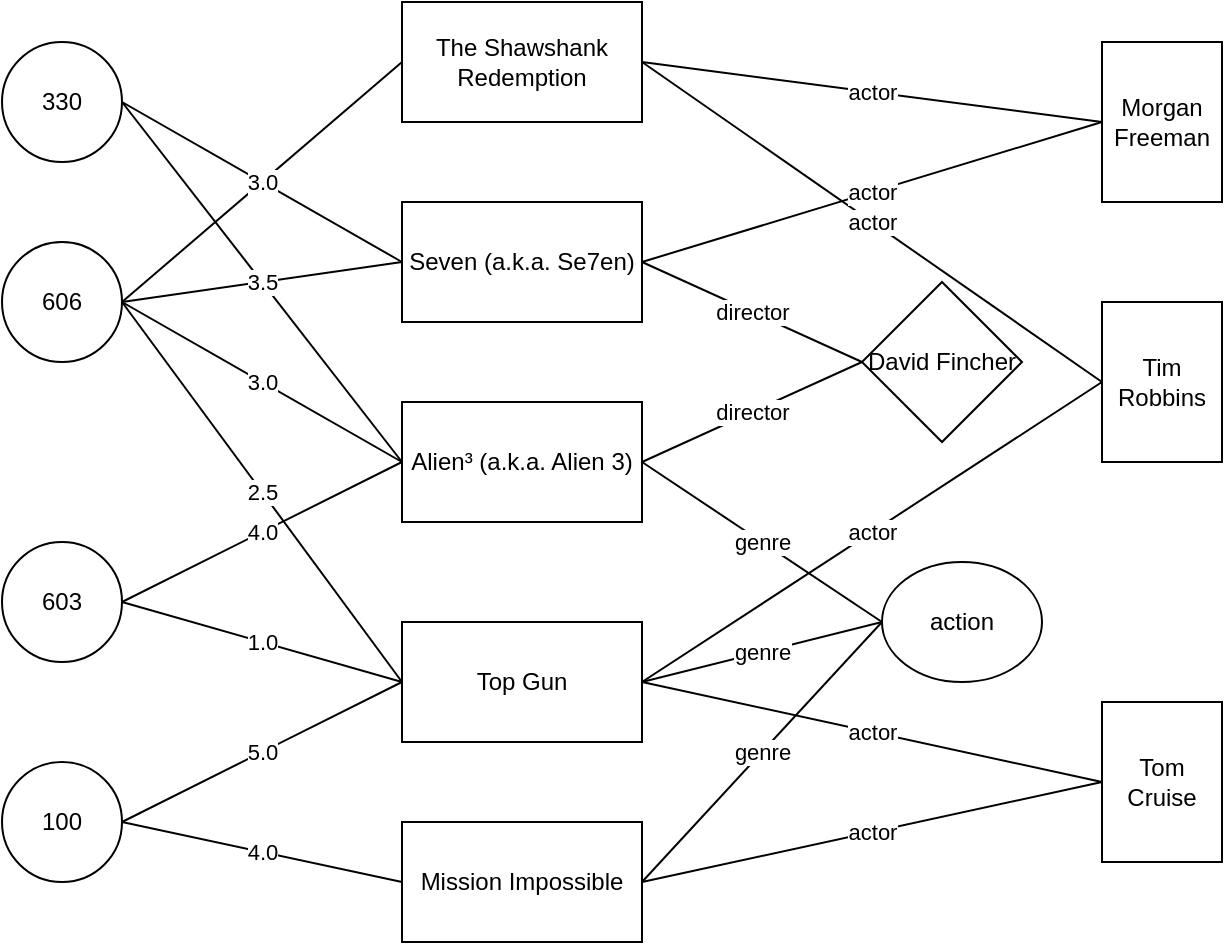 <mxfile version="24.5.2" type="device">
  <diagram name="Page-1" id="tDN93ayK5smFTUQpyIwZ">
    <mxGraphModel dx="1050" dy="572" grid="1" gridSize="10" guides="1" tooltips="1" connect="1" arrows="1" fold="1" page="1" pageScale="1" pageWidth="850" pageHeight="1100" math="0" shadow="0">
      <root>
        <mxCell id="0" />
        <mxCell id="1" parent="0" />
        <mxCell id="NhB40w6_6rxDh-pyn_V6-1" value="606" style="ellipse;whiteSpace=wrap;html=1;aspect=fixed;" vertex="1" parent="1">
          <mxGeometry x="30" y="180" width="60" height="60" as="geometry" />
        </mxCell>
        <mxCell id="NhB40w6_6rxDh-pyn_V6-2" value="330" style="ellipse;whiteSpace=wrap;html=1;aspect=fixed;" vertex="1" parent="1">
          <mxGeometry x="30" y="80" width="60" height="60" as="geometry" />
        </mxCell>
        <mxCell id="NhB40w6_6rxDh-pyn_V6-3" value="603" style="ellipse;whiteSpace=wrap;html=1;aspect=fixed;" vertex="1" parent="1">
          <mxGeometry x="30" y="330" width="60" height="60" as="geometry" />
        </mxCell>
        <mxCell id="NhB40w6_6rxDh-pyn_V6-5" value="Morgan Freeman" style="square;whiteSpace=wrap;html=1;" vertex="1" parent="1">
          <mxGeometry x="580" y="80" width="60" height="80" as="geometry" />
        </mxCell>
        <mxCell id="NhB40w6_6rxDh-pyn_V6-6" value="The Shawshank Redemption" style="rounded=0;whiteSpace=wrap;html=1;" vertex="1" parent="1">
          <mxGeometry x="230" y="60" width="120" height="60" as="geometry" />
        </mxCell>
        <mxCell id="NhB40w6_6rxDh-pyn_V6-7" value="Seven (a.k.a. Se7en)" style="rounded=0;whiteSpace=wrap;html=1;" vertex="1" parent="1">
          <mxGeometry x="230" y="160" width="120" height="60" as="geometry" />
        </mxCell>
        <mxCell id="NhB40w6_6rxDh-pyn_V6-8" value="Alien³ (a.k.a. Alien 3)" style="rounded=0;whiteSpace=wrap;html=1;" vertex="1" parent="1">
          <mxGeometry x="230" y="260" width="120" height="60" as="geometry" />
        </mxCell>
        <mxCell id="NhB40w6_6rxDh-pyn_V6-9" value="Top Gun" style="rounded=0;whiteSpace=wrap;html=1;" vertex="1" parent="1">
          <mxGeometry x="230" y="370" width="120" height="60" as="geometry" />
        </mxCell>
        <mxCell id="NhB40w6_6rxDh-pyn_V6-11" value="David Fincher" style="rhombus;whiteSpace=wrap;html=1;" vertex="1" parent="1">
          <mxGeometry x="460" y="200" width="80" height="80" as="geometry" />
        </mxCell>
        <mxCell id="NhB40w6_6rxDh-pyn_V6-12" value="Tim Robbins" style="square;whiteSpace=wrap;html=1;" vertex="1" parent="1">
          <mxGeometry x="580" y="210" width="60" height="80" as="geometry" />
        </mxCell>
        <mxCell id="NhB40w6_6rxDh-pyn_V6-13" value="Tom Cruise" style="square;whiteSpace=wrap;html=1;" vertex="1" parent="1">
          <mxGeometry x="580" y="410" width="60" height="80" as="geometry" />
        </mxCell>
        <mxCell id="NhB40w6_6rxDh-pyn_V6-15" value="actor" style="endArrow=none;html=1;rounded=0;entryX=1;entryY=0.5;entryDx=0;entryDy=0;exitX=0;exitY=0.5;exitDx=0;exitDy=0;" edge="1" parent="1" source="NhB40w6_6rxDh-pyn_V6-12" target="NhB40w6_6rxDh-pyn_V6-6">
          <mxGeometry width="50" height="50" relative="1" as="geometry">
            <mxPoint x="370" y="320" as="sourcePoint" />
            <mxPoint x="420" y="270" as="targetPoint" />
          </mxGeometry>
        </mxCell>
        <mxCell id="NhB40w6_6rxDh-pyn_V6-16" value="actor" style="endArrow=none;html=1;rounded=0;entryX=0;entryY=0.5;entryDx=0;entryDy=0;exitX=1;exitY=0.5;exitDx=0;exitDy=0;" edge="1" parent="1" source="NhB40w6_6rxDh-pyn_V6-9" target="NhB40w6_6rxDh-pyn_V6-12">
          <mxGeometry width="50" height="50" relative="1" as="geometry">
            <mxPoint x="370" y="320" as="sourcePoint" />
            <mxPoint x="420" y="270" as="targetPoint" />
          </mxGeometry>
        </mxCell>
        <mxCell id="NhB40w6_6rxDh-pyn_V6-18" value="director" style="endArrow=none;html=1;rounded=0;entryX=0;entryY=0.5;entryDx=0;entryDy=0;exitX=1;exitY=0.5;exitDx=0;exitDy=0;" edge="1" parent="1" source="NhB40w6_6rxDh-pyn_V6-7" target="NhB40w6_6rxDh-pyn_V6-11">
          <mxGeometry width="50" height="50" relative="1" as="geometry">
            <mxPoint x="370" y="460" as="sourcePoint" />
            <mxPoint x="600" y="350" as="targetPoint" />
          </mxGeometry>
        </mxCell>
        <mxCell id="NhB40w6_6rxDh-pyn_V6-19" value="director" style="endArrow=none;html=1;rounded=0;entryX=0;entryY=0.5;entryDx=0;entryDy=0;exitX=1;exitY=0.5;exitDx=0;exitDy=0;" edge="1" parent="1" source="NhB40w6_6rxDh-pyn_V6-8" target="NhB40w6_6rxDh-pyn_V6-11">
          <mxGeometry width="50" height="50" relative="1" as="geometry">
            <mxPoint x="380" y="470" as="sourcePoint" />
            <mxPoint x="610" y="360" as="targetPoint" />
          </mxGeometry>
        </mxCell>
        <mxCell id="NhB40w6_6rxDh-pyn_V6-20" value="actor" style="endArrow=none;html=1;rounded=0;entryX=0;entryY=0.5;entryDx=0;entryDy=0;exitX=1;exitY=0.5;exitDx=0;exitDy=0;" edge="1" parent="1" source="NhB40w6_6rxDh-pyn_V6-6" target="NhB40w6_6rxDh-pyn_V6-5">
          <mxGeometry width="50" height="50" relative="1" as="geometry">
            <mxPoint x="390" y="480" as="sourcePoint" />
            <mxPoint x="620" y="370" as="targetPoint" />
          </mxGeometry>
        </mxCell>
        <mxCell id="NhB40w6_6rxDh-pyn_V6-21" value="actor" style="endArrow=none;html=1;rounded=0;exitX=1;exitY=0.5;exitDx=0;exitDy=0;entryX=0;entryY=0.5;entryDx=0;entryDy=0;" edge="1" parent="1" source="NhB40w6_6rxDh-pyn_V6-7" target="NhB40w6_6rxDh-pyn_V6-5">
          <mxGeometry width="50" height="50" relative="1" as="geometry">
            <mxPoint x="400" y="490" as="sourcePoint" />
            <mxPoint x="550" y="180" as="targetPoint" />
          </mxGeometry>
        </mxCell>
        <mxCell id="NhB40w6_6rxDh-pyn_V6-23" value="actor" style="endArrow=none;html=1;rounded=0;exitX=1;exitY=0.5;exitDx=0;exitDy=0;entryX=0;entryY=0.5;entryDx=0;entryDy=0;" edge="1" parent="1" source="NhB40w6_6rxDh-pyn_V6-9" target="NhB40w6_6rxDh-pyn_V6-13">
          <mxGeometry width="50" height="50" relative="1" as="geometry">
            <mxPoint x="370" y="320" as="sourcePoint" />
            <mxPoint x="420" y="270" as="targetPoint" />
          </mxGeometry>
        </mxCell>
        <mxCell id="NhB40w6_6rxDh-pyn_V6-24" value="Mission Impossible" style="rounded=0;whiteSpace=wrap;html=1;" vertex="1" parent="1">
          <mxGeometry x="230" y="470" width="120" height="60" as="geometry" />
        </mxCell>
        <mxCell id="NhB40w6_6rxDh-pyn_V6-25" value="actor" style="endArrow=none;html=1;rounded=0;exitX=1;exitY=0.5;exitDx=0;exitDy=0;entryX=0;entryY=0.5;entryDx=0;entryDy=0;" edge="1" parent="1" source="NhB40w6_6rxDh-pyn_V6-24" target="NhB40w6_6rxDh-pyn_V6-13">
          <mxGeometry width="50" height="50" relative="1" as="geometry">
            <mxPoint x="370" y="480" as="sourcePoint" />
            <mxPoint x="570" y="540" as="targetPoint" />
          </mxGeometry>
        </mxCell>
        <mxCell id="NhB40w6_6rxDh-pyn_V6-26" value="100" style="ellipse;whiteSpace=wrap;html=1;aspect=fixed;" vertex="1" parent="1">
          <mxGeometry x="30" y="440" width="60" height="60" as="geometry" />
        </mxCell>
        <mxCell id="NhB40w6_6rxDh-pyn_V6-27" value="action" style="ellipse;whiteSpace=wrap;html=1;" vertex="1" parent="1">
          <mxGeometry x="470" y="340" width="80" height="60" as="geometry" />
        </mxCell>
        <mxCell id="NhB40w6_6rxDh-pyn_V6-28" value="genre" style="endArrow=none;html=1;rounded=0;entryX=0;entryY=0.5;entryDx=0;entryDy=0;exitX=1;exitY=0.5;exitDx=0;exitDy=0;" edge="1" parent="1" source="NhB40w6_6rxDh-pyn_V6-8" target="NhB40w6_6rxDh-pyn_V6-27">
          <mxGeometry width="50" height="50" relative="1" as="geometry">
            <mxPoint x="370" y="370" as="sourcePoint" />
            <mxPoint x="420" y="320" as="targetPoint" />
          </mxGeometry>
        </mxCell>
        <mxCell id="NhB40w6_6rxDh-pyn_V6-29" value="genre" style="endArrow=none;html=1;rounded=0;entryX=0;entryY=0.5;entryDx=0;entryDy=0;exitX=1;exitY=0.5;exitDx=0;exitDy=0;" edge="1" parent="1" source="NhB40w6_6rxDh-pyn_V6-9" target="NhB40w6_6rxDh-pyn_V6-27">
          <mxGeometry width="50" height="50" relative="1" as="geometry">
            <mxPoint x="370" y="370" as="sourcePoint" />
            <mxPoint x="420" y="320" as="targetPoint" />
          </mxGeometry>
        </mxCell>
        <mxCell id="NhB40w6_6rxDh-pyn_V6-30" value="genre" style="endArrow=none;html=1;rounded=0;entryX=0;entryY=0.5;entryDx=0;entryDy=0;exitX=1;exitY=0.5;exitDx=0;exitDy=0;" edge="1" parent="1" source="NhB40w6_6rxDh-pyn_V6-24" target="NhB40w6_6rxDh-pyn_V6-27">
          <mxGeometry width="50" height="50" relative="1" as="geometry">
            <mxPoint x="370" y="370" as="sourcePoint" />
            <mxPoint x="420" y="320" as="targetPoint" />
          </mxGeometry>
        </mxCell>
        <mxCell id="NhB40w6_6rxDh-pyn_V6-31" value="3.0" style="endArrow=none;html=1;rounded=0;entryX=0;entryY=0.5;entryDx=0;entryDy=0;exitX=1;exitY=0.5;exitDx=0;exitDy=0;" edge="1" parent="1" source="NhB40w6_6rxDh-pyn_V6-1" target="NhB40w6_6rxDh-pyn_V6-6">
          <mxGeometry width="50" height="50" relative="1" as="geometry">
            <mxPoint x="370" y="370" as="sourcePoint" />
            <mxPoint x="420" y="320" as="targetPoint" />
          </mxGeometry>
        </mxCell>
        <mxCell id="NhB40w6_6rxDh-pyn_V6-32" value="3.5" style="endArrow=none;html=1;rounded=0;entryX=0;entryY=0.5;entryDx=0;entryDy=0;exitX=1;exitY=0.5;exitDx=0;exitDy=0;" edge="1" parent="1" source="NhB40w6_6rxDh-pyn_V6-1" target="NhB40w6_6rxDh-pyn_V6-7">
          <mxGeometry width="50" height="50" relative="1" as="geometry">
            <mxPoint x="370" y="370" as="sourcePoint" />
            <mxPoint x="420" y="320" as="targetPoint" />
          </mxGeometry>
        </mxCell>
        <mxCell id="NhB40w6_6rxDh-pyn_V6-33" value="3.0" style="endArrow=none;html=1;rounded=0;entryX=1;entryY=0.5;entryDx=0;entryDy=0;exitX=0;exitY=0.5;exitDx=0;exitDy=0;" edge="1" parent="1" source="NhB40w6_6rxDh-pyn_V6-8" target="NhB40w6_6rxDh-pyn_V6-1">
          <mxGeometry width="50" height="50" relative="1" as="geometry">
            <mxPoint x="370" y="370" as="sourcePoint" />
            <mxPoint x="420" y="320" as="targetPoint" />
          </mxGeometry>
        </mxCell>
        <mxCell id="NhB40w6_6rxDh-pyn_V6-34" value="3.0" style="endArrow=none;html=1;rounded=0;entryX=0;entryY=0.5;entryDx=0;entryDy=0;exitX=1;exitY=0.5;exitDx=0;exitDy=0;" edge="1" parent="1" source="NhB40w6_6rxDh-pyn_V6-2" target="NhB40w6_6rxDh-pyn_V6-7">
          <mxGeometry width="50" height="50" relative="1" as="geometry">
            <mxPoint x="370" y="370" as="sourcePoint" />
            <mxPoint x="420" y="320" as="targetPoint" />
          </mxGeometry>
        </mxCell>
        <mxCell id="NhB40w6_6rxDh-pyn_V6-35" value="3.5" style="endArrow=none;html=1;rounded=0;entryX=0;entryY=0.5;entryDx=0;entryDy=0;exitX=1;exitY=0.5;exitDx=0;exitDy=0;" edge="1" parent="1" source="NhB40w6_6rxDh-pyn_V6-2" target="NhB40w6_6rxDh-pyn_V6-8">
          <mxGeometry width="50" height="50" relative="1" as="geometry">
            <mxPoint x="370" y="370" as="sourcePoint" />
            <mxPoint x="420" y="320" as="targetPoint" />
          </mxGeometry>
        </mxCell>
        <mxCell id="NhB40w6_6rxDh-pyn_V6-36" value="2.5" style="endArrow=none;html=1;rounded=0;entryX=1;entryY=0.5;entryDx=0;entryDy=0;exitX=0;exitY=0.5;exitDx=0;exitDy=0;" edge="1" parent="1" source="NhB40w6_6rxDh-pyn_V6-9" target="NhB40w6_6rxDh-pyn_V6-1">
          <mxGeometry width="50" height="50" relative="1" as="geometry">
            <mxPoint x="370" y="370" as="sourcePoint" />
            <mxPoint x="420" y="320" as="targetPoint" />
          </mxGeometry>
        </mxCell>
        <mxCell id="NhB40w6_6rxDh-pyn_V6-37" value="1.0" style="endArrow=none;html=1;rounded=0;exitX=0;exitY=0.5;exitDx=0;exitDy=0;entryX=1;entryY=0.5;entryDx=0;entryDy=0;" edge="1" parent="1" source="NhB40w6_6rxDh-pyn_V6-9" target="NhB40w6_6rxDh-pyn_V6-3">
          <mxGeometry width="50" height="50" relative="1" as="geometry">
            <mxPoint x="370" y="370" as="sourcePoint" />
            <mxPoint x="420" y="320" as="targetPoint" />
          </mxGeometry>
        </mxCell>
        <mxCell id="NhB40w6_6rxDh-pyn_V6-38" value="4.0" style="endArrow=none;html=1;rounded=0;entryX=0;entryY=0.5;entryDx=0;entryDy=0;exitX=1;exitY=0.5;exitDx=0;exitDy=0;" edge="1" parent="1" source="NhB40w6_6rxDh-pyn_V6-3" target="NhB40w6_6rxDh-pyn_V6-8">
          <mxGeometry width="50" height="50" relative="1" as="geometry">
            <mxPoint x="370" y="370" as="sourcePoint" />
            <mxPoint x="420" y="320" as="targetPoint" />
          </mxGeometry>
        </mxCell>
        <mxCell id="NhB40w6_6rxDh-pyn_V6-39" value="5.0" style="endArrow=none;html=1;rounded=0;exitX=0;exitY=0.5;exitDx=0;exitDy=0;entryX=1;entryY=0.5;entryDx=0;entryDy=0;" edge="1" parent="1" source="NhB40w6_6rxDh-pyn_V6-9" target="NhB40w6_6rxDh-pyn_V6-26">
          <mxGeometry width="50" height="50" relative="1" as="geometry">
            <mxPoint x="370" y="370" as="sourcePoint" />
            <mxPoint x="420" y="320" as="targetPoint" />
          </mxGeometry>
        </mxCell>
        <mxCell id="NhB40w6_6rxDh-pyn_V6-40" value="4.0" style="endArrow=none;html=1;rounded=0;entryX=1;entryY=0.5;entryDx=0;entryDy=0;exitX=0;exitY=0.5;exitDx=0;exitDy=0;" edge="1" parent="1" source="NhB40w6_6rxDh-pyn_V6-24" target="NhB40w6_6rxDh-pyn_V6-26">
          <mxGeometry width="50" height="50" relative="1" as="geometry">
            <mxPoint x="229" y="560" as="sourcePoint" />
            <mxPoint x="110" y="510" as="targetPoint" />
          </mxGeometry>
        </mxCell>
      </root>
    </mxGraphModel>
  </diagram>
</mxfile>

